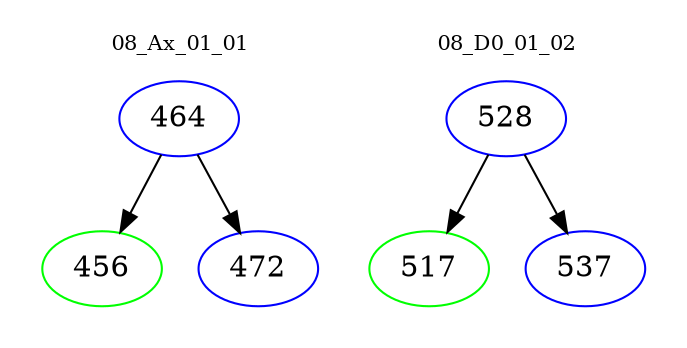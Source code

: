 digraph{
subgraph cluster_0 {
color = white
label = "08_Ax_01_01";
fontsize=10;
T0_464 [label="464", color="blue"]
T0_464 -> T0_456 [color="black"]
T0_456 [label="456", color="green"]
T0_464 -> T0_472 [color="black"]
T0_472 [label="472", color="blue"]
}
subgraph cluster_1 {
color = white
label = "08_D0_01_02";
fontsize=10;
T1_528 [label="528", color="blue"]
T1_528 -> T1_517 [color="black"]
T1_517 [label="517", color="green"]
T1_528 -> T1_537 [color="black"]
T1_537 [label="537", color="blue"]
}
}
